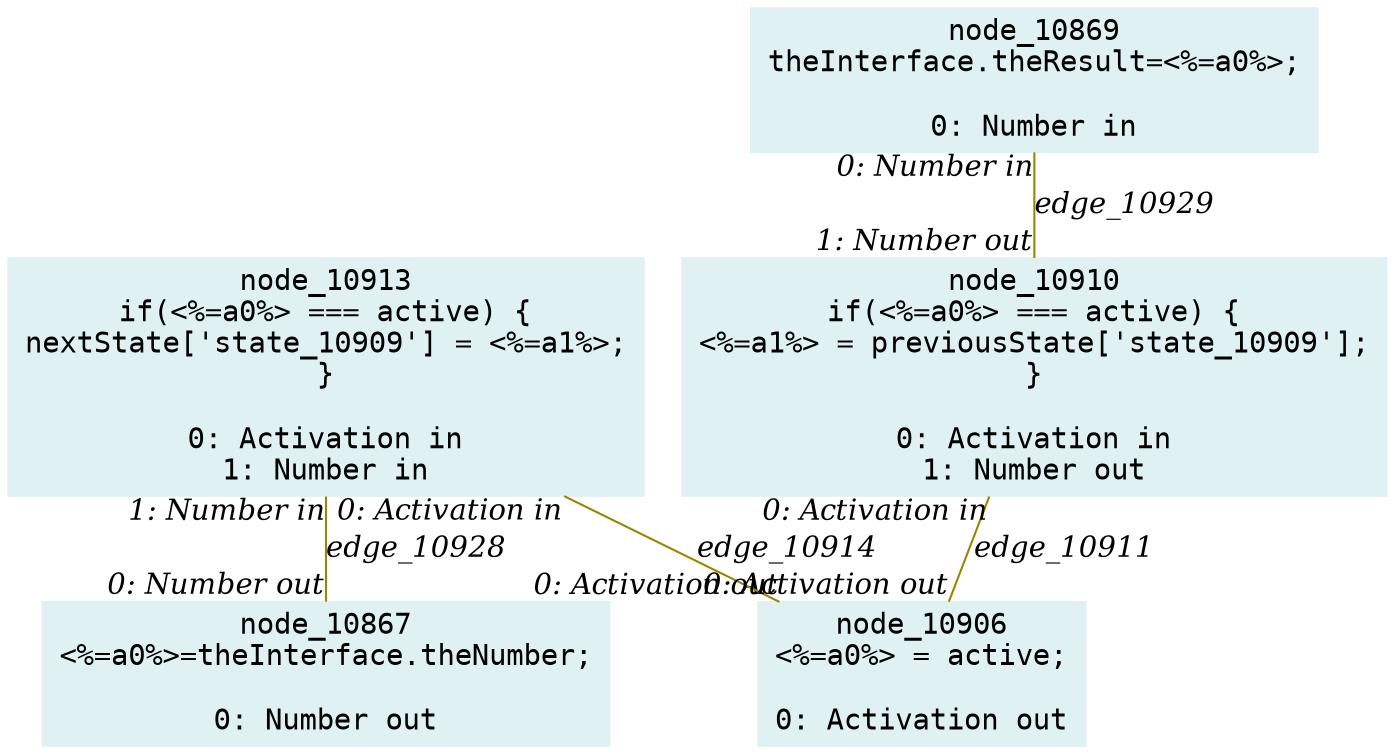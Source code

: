 digraph g{node_10867 [shape="box", style="filled", color="#dff1f2", fontname="Courier", label="node_10867
<%=a0%>=theInterface.theNumber;

0: Number out" ]
node_10869 [shape="box", style="filled", color="#dff1f2", fontname="Courier", label="node_10869
theInterface.theResult=<%=a0%>;

0: Number in" ]
node_10906 [shape="box", style="filled", color="#dff1f2", fontname="Courier", label="node_10906
<%=a0%> = active;

0: Activation out" ]
node_10910 [shape="box", style="filled", color="#dff1f2", fontname="Courier", label="node_10910
if(<%=a0%> === active) {
<%=a1%> = previousState['state_10909'];
}

0: Activation in
1: Number out" ]
node_10913 [shape="box", style="filled", color="#dff1f2", fontname="Courier", label="node_10913
if(<%=a0%> === active) {
nextState['state_10909'] = <%=a1%>;
}

0: Activation in
1: Number in" ]
node_10910 -> node_10906 [dir=none, arrowHead=none, fontname="Times-Italic", arrowsize=1, color="#9d8400", label="edge_10911",  headlabel="0: Activation out", taillabel="0: Activation in" ]
node_10913 -> node_10906 [dir=none, arrowHead=none, fontname="Times-Italic", arrowsize=1, color="#9d8400", label="edge_10914",  headlabel="0: Activation out", taillabel="0: Activation in" ]
node_10913 -> node_10867 [dir=none, arrowHead=none, fontname="Times-Italic", arrowsize=1, color="#9d8400", label="edge_10928",  headlabel="0: Number out", taillabel="1: Number in" ]
node_10869 -> node_10910 [dir=none, arrowHead=none, fontname="Times-Italic", arrowsize=1, color="#9d8400", label="edge_10929",  headlabel="1: Number out", taillabel="0: Number in" ]
}